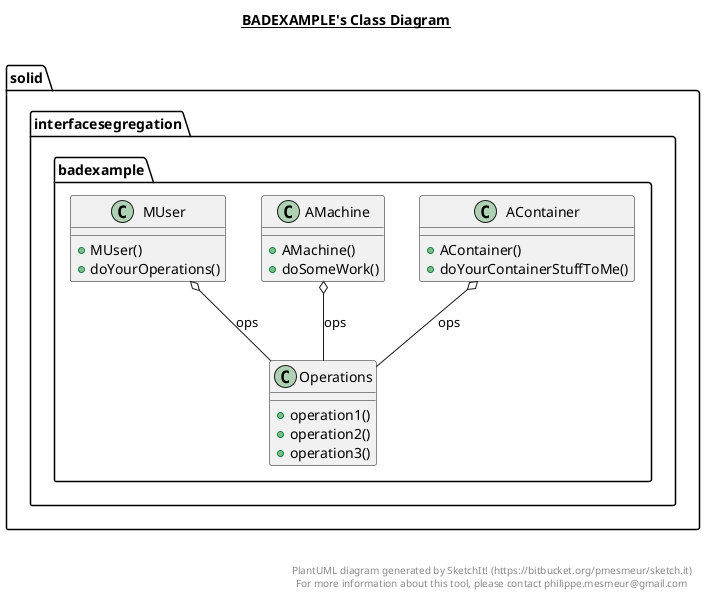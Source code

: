 @startuml

title __BADEXAMPLE's Class Diagram__\n

  namespace solid.interfacesegregation.badexample {
    class solid.interfacesegregation.badexample.AContainer {
        + AContainer()
        + doYourContainerStuffToMe()
    }
  }
  

  namespace solid.interfacesegregation.badexample {
    class solid.interfacesegregation.badexample.AMachine {
        + AMachine()
        + doSomeWork()
    }
  }
  

  namespace solid.interfacesegregation.badexample {
    class solid.interfacesegregation.badexample.MUser {
        + MUser()
        + doYourOperations()
    }
  }
  

  namespace solid.interfacesegregation.badexample {
    class solid.interfacesegregation.badexample.Operations {
        + operation1()
        + operation2()
        + operation3()
    }
  }
  

  solid.interfacesegregation.badexample.AContainer o-- solid.interfacesegregation.badexample.Operations : ops
  solid.interfacesegregation.badexample.AMachine o-- solid.interfacesegregation.badexample.Operations : ops
  solid.interfacesegregation.badexample.MUser o-- solid.interfacesegregation.badexample.Operations : ops


right footer


PlantUML diagram generated by SketchIt! (https://bitbucket.org/pmesmeur/sketch.it)
For more information about this tool, please contact philippe.mesmeur@gmail.com
endfooter

@enduml
